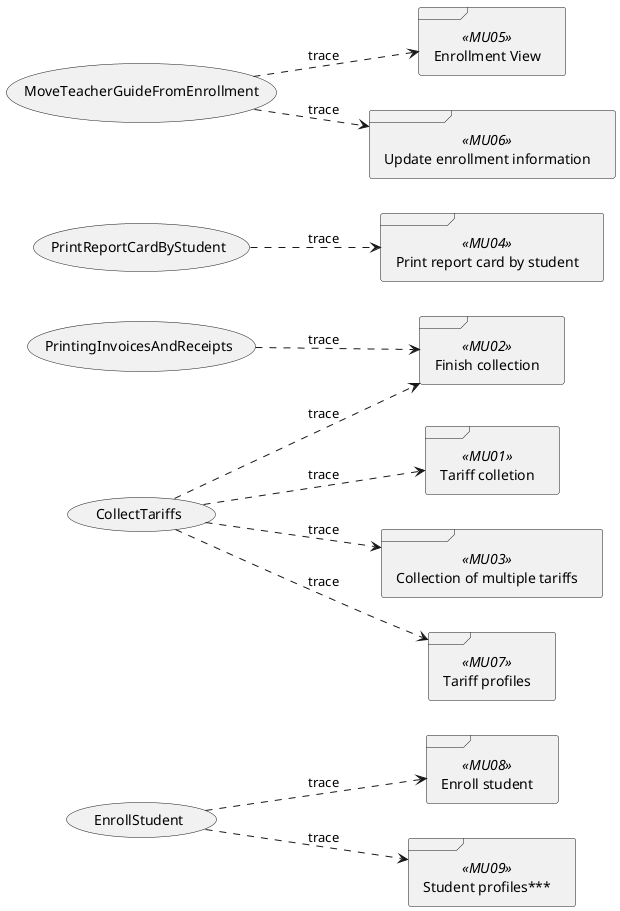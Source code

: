 @startuml

'skinparam BackgroundColor transparent
left to right direction

usecase CU01 as "EnrollStudent"
usecase CU58 as "PrintingInvoicesAndReceipts"
usecase CU29 as "PrintReportCardByStudent"
usecase CU21 as "MoveTeacherGuideFromEnrollment"
usecase CU03 as "CollectTariffs"

frame MU01 <<MU01>> as "Tariff colletion"
frame MU02 <<MU02>> as "Finish collection"
frame MU03 <<MU03>> as "Collection of multiple tariffs"
frame MU04 <<MU04>> as "Print report card by student"
frame MU05 <<MU05>> as "Enrollment View"
frame MU06 <<MU06>> as "Update enrollment information"
frame MU07 <<MU07>> as "Tariff profiles"
frame MU08 <<MU08>> as "Enroll student"
frame MU09 <<MU09>> as "Student profiles***"

CU29 ..> MU04 : trace
CU21 ..> MU05 : trace
CU21 ..> MU06 : trace
CU03 ..> MU01 : trace
CU03 ..> MU02 : trace
CU03 ..> MU03 : trace
CU03 ..> MU07 : trace
CU58 ..> MU02 : trace
CU01 ..> MU08 : trace
CU01 ..> MU09 : trace


@enduml